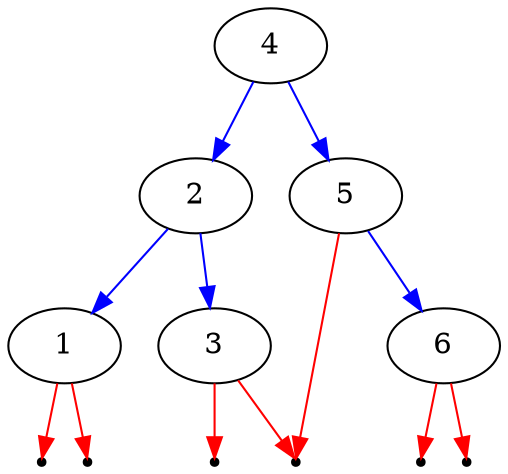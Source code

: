 // AVL tree
digraph AVL_Tree {
	4
	4 -> 2 [color=blue]
	4 -> 5 [color=blue]
	2 -> 1 [color=blue]
	2 -> 3 [color=blue]
	Leaf1 [shape=point]
	1 -> Leaf1 [color=red]
	Leaf2 [shape=point]
	1 -> Leaf2 [color=red]
	Leaf11 [shape=point]
	3 -> Leaf11 [color=red]
	Leaf12 [shape=point]
	3 -> Leaf12 [color=red]
	Leaf11 [shape=point]
	5 -> Leaf11 [color=red]
	5 -> 6 [color=blue]
	Leaf22 [shape=point]
	6 -> Leaf22 [color=red]
	Leaf23 [shape=point]
	6 -> Leaf23 [color=red]
}
